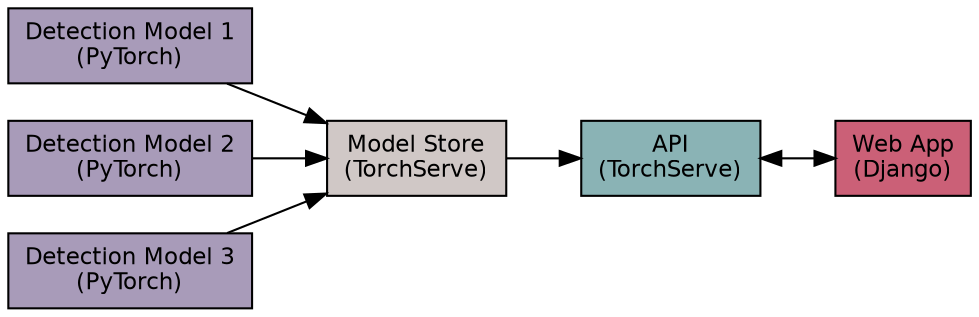 digraph BreastCancerDiagnosis {
    bgcolor = "transparent";
    rankdir = "LR";
    node [shape=box, style=filled, fillcolor="#a89bb9"];
    compound=true;
    Graph [fontsize=11, fontname="helvetica"];
    node [fontsize=11, fontname="helvetica"];
    edge [fontname=11, fontname="helvetica"];

    model_1 [label="Detection Model 1\n(PyTorch)"];
    model_2 [label="Detection Model 2\n(PyTorch)"];
    model_3 [label="Detection Model 3\n(PyTorch)"];
    model_store [label="Model Store\n(TorchServe)", fillcolor="#d0c8c6"];
    api [label="API\n(TorchServe)", fillcolor="#8ab3b5"];
    webapp [label="Web App\n(Django)", fillcolor="#cb6077"];

    model_1 -> model_store;
    model_2 -> model_store;
    model_3 -> model_store;
    model_store -> api;
    api -> webapp [dir="both"];
}
